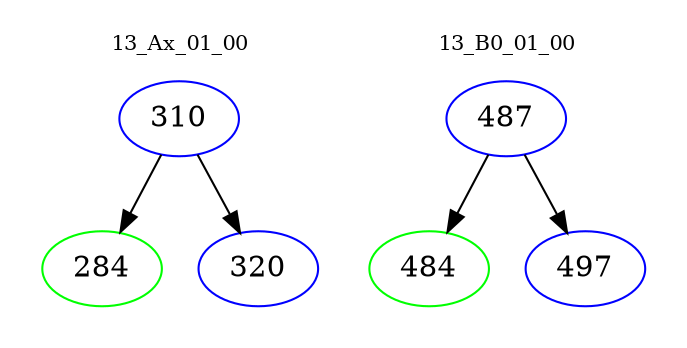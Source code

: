 digraph{
subgraph cluster_0 {
color = white
label = "13_Ax_01_00";
fontsize=10;
T0_310 [label="310", color="blue"]
T0_310 -> T0_284 [color="black"]
T0_284 [label="284", color="green"]
T0_310 -> T0_320 [color="black"]
T0_320 [label="320", color="blue"]
}
subgraph cluster_1 {
color = white
label = "13_B0_01_00";
fontsize=10;
T1_487 [label="487", color="blue"]
T1_487 -> T1_484 [color="black"]
T1_484 [label="484", color="green"]
T1_487 -> T1_497 [color="black"]
T1_497 [label="497", color="blue"]
}
}
